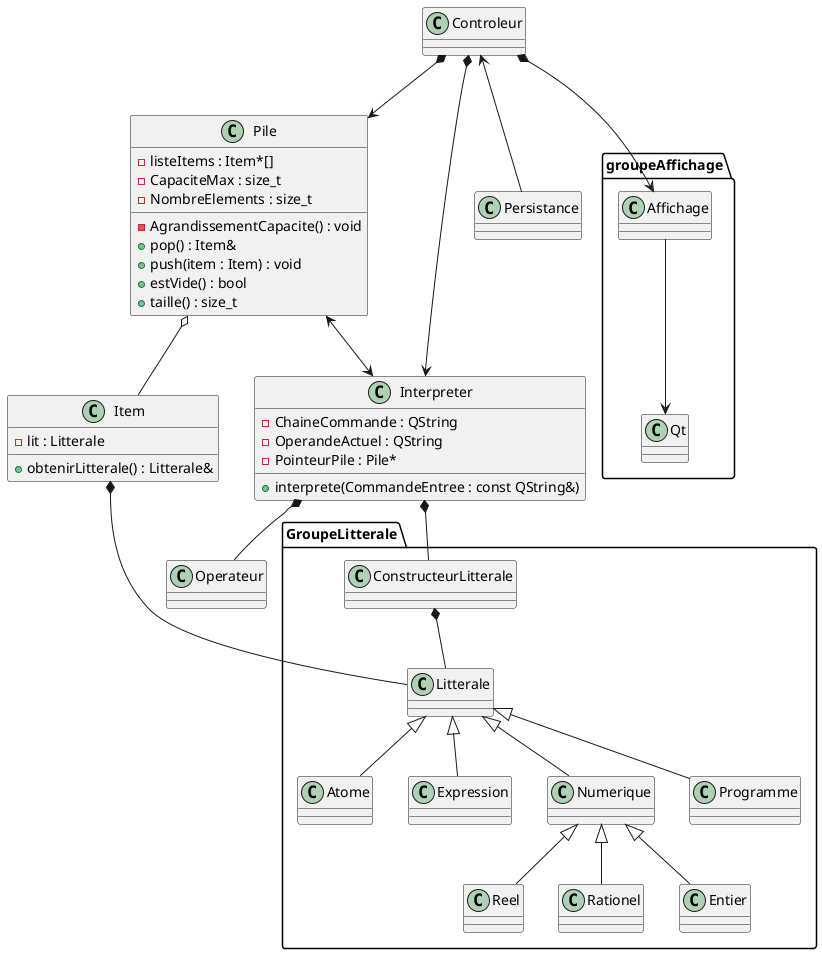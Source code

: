 @startuml

package "GroupeLitterale" {
    Class Litterale{

    }

    Class ConstructeurLitterale{

    }

    Class Atome{

    }

    Class Expression{

    }

    Class Numerique{

    }

    Class Reel{

    }

    Class Rationel{

    }

    Class Entier{

    }

    Class Programme{

    }

}


Class Item{
    -lit : Litterale
    +obtenirLitterale() : Litterale&
}

Class Operateur{

}


Class Pile{
    -listeItems : Item*[]
    -CapaciteMax : size_t
    -NombreElements : size_t
    -AgrandissementCapacite() : void
    +pop() : Item&
    +push(item : Item) : void
    +estVide() : bool
    +taille() : size_t



}

Class Interpreter{
    -ChaineCommande : QString
    -OperandeActuel : QString
    -PointeurPile : Pile*
    +interprete(CommandeEntree : const QString&)
}

Class Controleur{

}

Class Persistance{

}

package "groupeAffichage" {

    Class Affichage{

    }

    Class Qt {

    }

}

Litterale <|-- Programme
Litterale <|-- Numerique
Litterale <|-- Expression
Litterale <|-- Atome
Numerique <|-- Reel
Numerique <|-- Rationel
Numerique <|-- Entier


ConstructeurLitterale *-- Litterale
Interpreter *-- Operateur
Interpreter *-- ConstructeurLitterale
Item *-- Litterale
Pile o-- Item
Pile <--> Interpreter
Controleur *--> Interpreter
Controleur *--> Pile
Controleur <-- Persistance
Controleur *--> Affichage
Affichage --> Qt

@enduml
